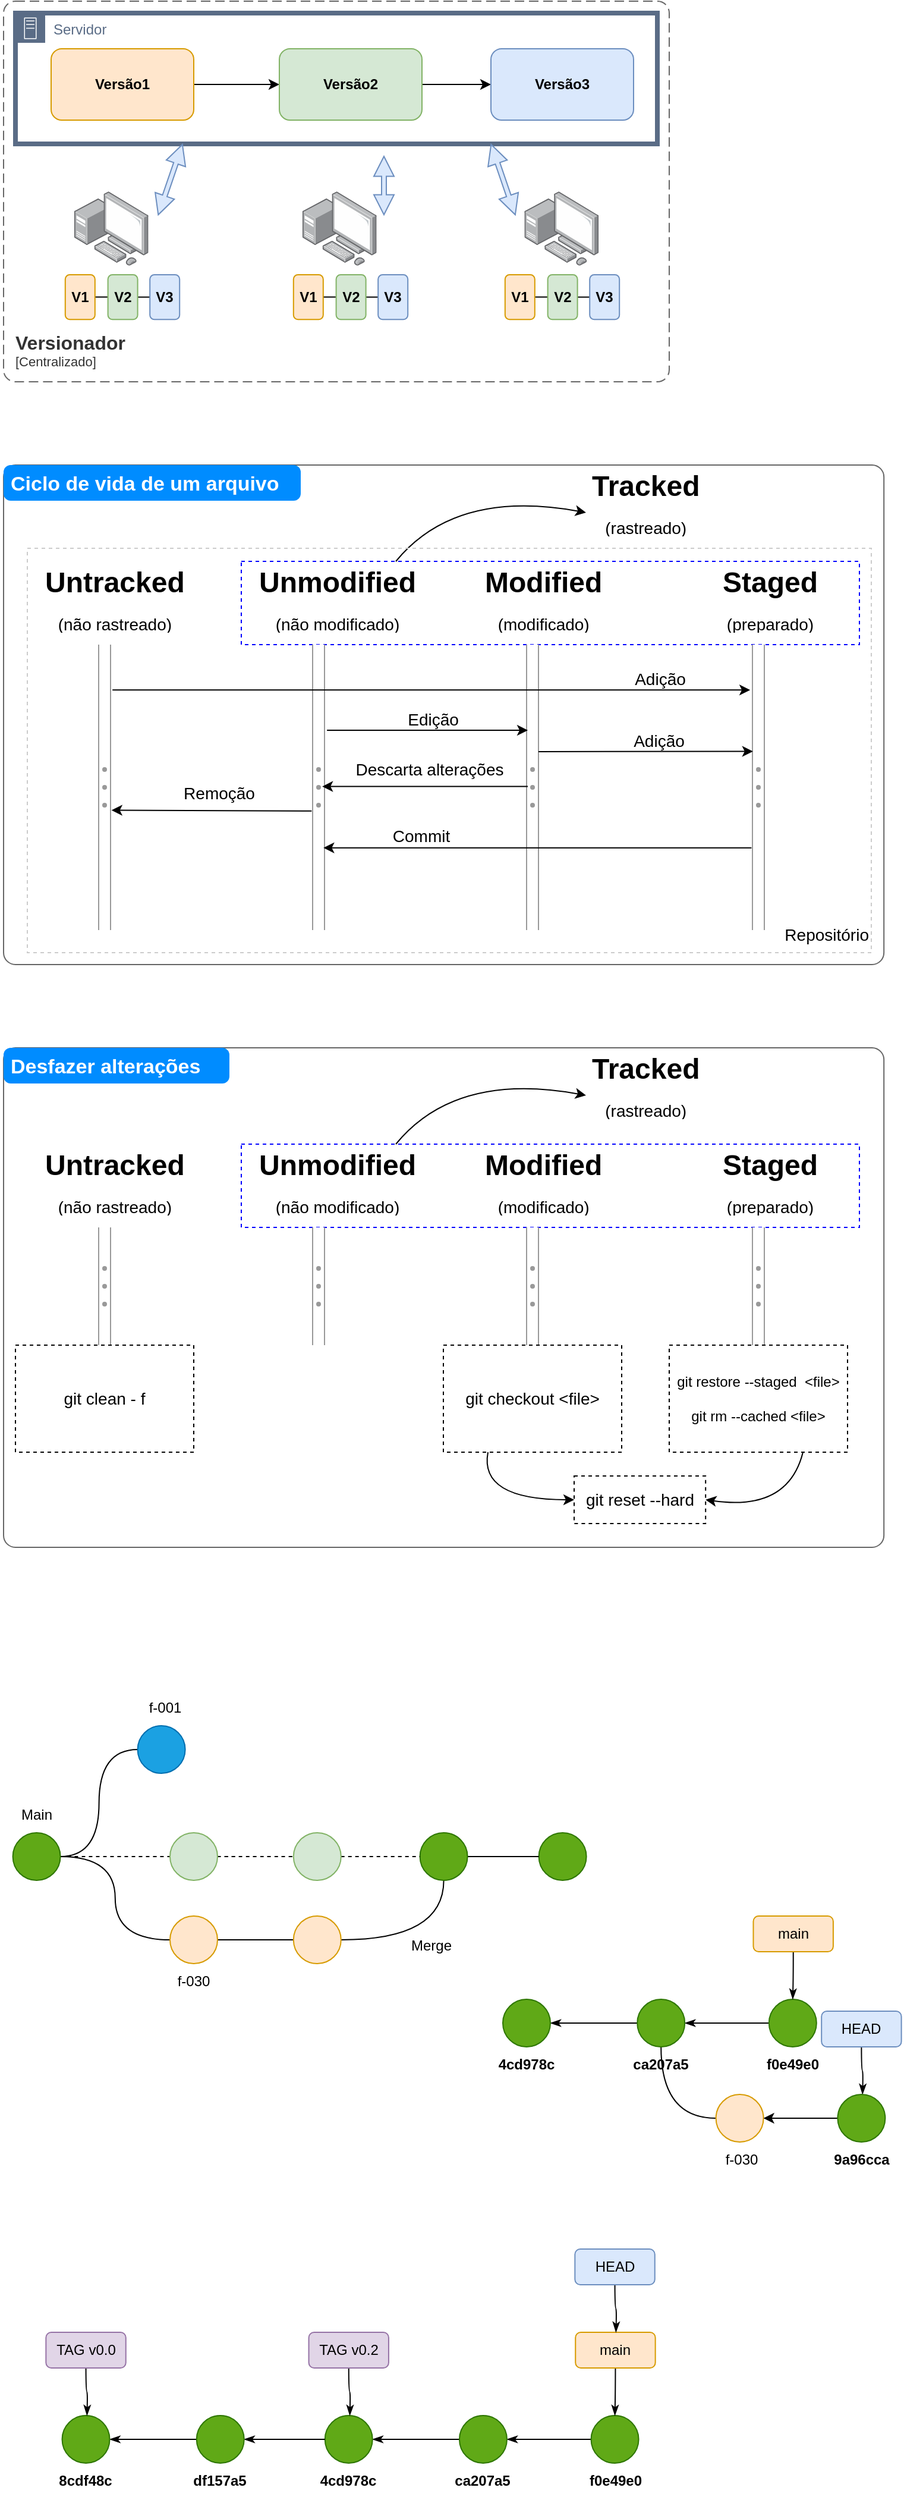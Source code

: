 <mxfile version="20.2.5" type="device"><diagram id="sbzTFoxWc9bYgqj8dJ7m" name="Page-1"><mxGraphModel dx="1035" dy="593" grid="1" gridSize="10" guides="1" tooltips="1" connect="1" arrows="1" fold="1" page="1" pageScale="1" pageWidth="850" pageHeight="1100" math="0" shadow="0"><root><mxCell id="0"/><mxCell id="1" parent="0"/><object placeholders="1" c4Name="Versionador" c4Type="ContainerScopeBoundary" c4Application="Centralizado" label="&lt;font style=&quot;font-size: 16px&quot;&gt;&lt;b&gt;&lt;div style=&quot;text-align: left&quot;&gt;%c4Name%&lt;/div&gt;&lt;/b&gt;&lt;/font&gt;&lt;div style=&quot;text-align: left&quot;&gt;[%c4Application%]&lt;/div&gt;" id="xvijyo4ot158BjymFoz0-2"><mxCell style="rounded=1;fontSize=11;whiteSpace=wrap;html=1;dashed=1;arcSize=20;fillColor=none;strokeColor=#666666;fontColor=#333333;labelBackgroundColor=none;align=left;verticalAlign=bottom;labelBorderColor=none;spacingTop=0;spacing=10;dashPattern=8 4;metaEdit=1;rotatable=0;perimeter=rectanglePerimeter;noLabel=0;labelPadding=0;allowArrows=0;connectable=0;expand=0;recursiveResize=0;editable=1;pointerEvents=0;absoluteArcSize=1;points=[[0.25,0,0],[0.5,0,0],[0.75,0,0],[1,0.25,0],[1,0.5,0],[1,0.75,0],[0.75,1,0],[0.5,1,0],[0.25,1,0],[0,0.75,0],[0,0.5,0],[0,0.25,0]];" parent="1" vertex="1"><mxGeometry x="40" y="30" width="560" height="320" as="geometry"/></mxCell></object><mxCell id="xvijyo4ot158BjymFoz0-3" value="Servidor" style="points=[[0,0],[0.25,0],[0.5,0],[0.75,0],[1,0],[1,0.25],[1,0.5],[1,0.75],[1,1],[0.75,1],[0.5,1],[0.25,1],[0,1],[0,0.75],[0,0.5],[0,0.25]];outlineConnect=0;gradientColor=none;html=1;whiteSpace=wrap;fontSize=12;fontStyle=0;container=1;pointerEvents=0;collapsible=0;recursiveResize=0;shape=mxgraph.aws4.group;grIcon=mxgraph.aws4.group_on_premise;strokeColor=#5A6C86;fillColor=none;verticalAlign=top;align=left;spacingLeft=30;fontColor=#5A6C86;strokeWidth=4;" parent="1" vertex="1"><mxGeometry x="50" y="40" width="540" height="110" as="geometry"/></mxCell><mxCell id="xvijyo4ot158BjymFoz0-7" value="" style="edgeStyle=orthogonalEdgeStyle;rounded=0;orthogonalLoop=1;jettySize=auto;html=1;" parent="1" source="xvijyo4ot158BjymFoz0-4" target="xvijyo4ot158BjymFoz0-5" edge="1"><mxGeometry relative="1" as="geometry"/></mxCell><mxCell id="xvijyo4ot158BjymFoz0-4" value="&lt;b&gt;Versão1&lt;/b&gt;" style="rounded=1;whiteSpace=wrap;html=1;fillColor=#ffe6cc;strokeColor=#d79b00;" parent="1" vertex="1"><mxGeometry x="80" y="70" width="120" height="60" as="geometry"/></mxCell><mxCell id="xvijyo4ot158BjymFoz0-8" value="" style="edgeStyle=orthogonalEdgeStyle;rounded=0;orthogonalLoop=1;jettySize=auto;html=1;" parent="1" source="xvijyo4ot158BjymFoz0-5" target="xvijyo4ot158BjymFoz0-6" edge="1"><mxGeometry relative="1" as="geometry"/></mxCell><mxCell id="xvijyo4ot158BjymFoz0-5" value="&lt;b&gt;Versão2&lt;/b&gt;" style="rounded=1;whiteSpace=wrap;html=1;fillColor=#d5e8d4;strokeColor=#82b366;" parent="1" vertex="1"><mxGeometry x="272" y="70" width="120" height="60" as="geometry"/></mxCell><mxCell id="xvijyo4ot158BjymFoz0-6" value="&lt;b&gt;Versão3&lt;/b&gt;" style="rounded=1;whiteSpace=wrap;html=1;fillColor=#dae8fc;strokeColor=#6c8ebf;" parent="1" vertex="1"><mxGeometry x="450" y="70" width="120" height="60" as="geometry"/></mxCell><mxCell id="xvijyo4ot158BjymFoz0-9" value="" style="points=[];aspect=fixed;html=1;align=center;shadow=0;dashed=0;image;image=img/lib/allied_telesis/computer_and_terminals/Personal_Computer_with_Server.svg;strokeWidth=4;" parent="1" vertex="1"><mxGeometry x="99.4" y="190" width="62.4" height="62.4" as="geometry"/></mxCell><mxCell id="xvijyo4ot158BjymFoz0-19" style="edgeStyle=orthogonalEdgeStyle;rounded=0;orthogonalLoop=1;jettySize=auto;html=1;entryX=0;entryY=0.5;entryDx=0;entryDy=0;endArrow=none;endFill=0;" parent="1" source="xvijyo4ot158BjymFoz0-10" target="xvijyo4ot158BjymFoz0-11" edge="1"><mxGeometry relative="1" as="geometry"/></mxCell><mxCell id="xvijyo4ot158BjymFoz0-10" value="&lt;b&gt;V1&lt;/b&gt;" style="rounded=1;whiteSpace=wrap;html=1;fillColor=#ffe6cc;strokeColor=#d79b00;" parent="1" vertex="1"><mxGeometry x="91.9" y="260" width="25" height="37.6" as="geometry"/></mxCell><mxCell id="xvijyo4ot158BjymFoz0-20" style="edgeStyle=orthogonalEdgeStyle;rounded=0;orthogonalLoop=1;jettySize=auto;html=1;exitX=1;exitY=0.5;exitDx=0;exitDy=0;entryX=0;entryY=0.5;entryDx=0;entryDy=0;endArrow=none;endFill=0;" parent="1" source="xvijyo4ot158BjymFoz0-11" target="xvijyo4ot158BjymFoz0-12" edge="1"><mxGeometry relative="1" as="geometry"/></mxCell><mxCell id="xvijyo4ot158BjymFoz0-11" value="&lt;b&gt;V2&lt;/b&gt;" style="rounded=1;whiteSpace=wrap;html=1;fillColor=#d5e8d4;strokeColor=#82b366;" parent="1" vertex="1"><mxGeometry x="127.8" y="260" width="25" height="37.6" as="geometry"/></mxCell><mxCell id="xvijyo4ot158BjymFoz0-12" value="&lt;b&gt;V3&lt;/b&gt;" style="rounded=1;whiteSpace=wrap;html=1;fillColor=#dae8fc;strokeColor=#6c8ebf;" parent="1" vertex="1"><mxGeometry x="163.1" y="260" width="25" height="37.6" as="geometry"/></mxCell><mxCell id="xvijyo4ot158BjymFoz0-13" value="" style="points=[];aspect=fixed;html=1;align=center;shadow=0;dashed=0;image;image=img/lib/allied_telesis/computer_and_terminals/Personal_Computer_with_Server.svg;strokeWidth=4;" parent="1" vertex="1"><mxGeometry x="478.2" y="190" width="62.4" height="62.4" as="geometry"/></mxCell><mxCell id="xvijyo4ot158BjymFoz0-14" value="" style="points=[];aspect=fixed;html=1;align=center;shadow=0;dashed=0;image;image=img/lib/allied_telesis/computer_and_terminals/Personal_Computer_with_Server.svg;strokeWidth=4;" parent="1" vertex="1"><mxGeometry x="291.4" y="190" width="62.4" height="62.4" as="geometry"/></mxCell><mxCell id="xvijyo4ot158BjymFoz0-15" value="" style="shape=flexArrow;endArrow=classic;startArrow=classic;html=1;rounded=0;width=4;endSize=5.26;startWidth=12;startSize=5.26;endWidth=12;fillColor=#dae8fc;strokeColor=#6c8ebf;" parent="1" edge="1"><mxGeometry width="100" height="100" relative="1" as="geometry"><mxPoint x="170" y="210" as="sourcePoint"/><mxPoint x="190.6" y="150" as="targetPoint"/></mxGeometry></mxCell><mxCell id="xvijyo4ot158BjymFoz0-16" value="" style="shape=flexArrow;endArrow=classic;startArrow=classic;html=1;rounded=0;width=4;endSize=5.26;startWidth=12;startSize=5.26;endWidth=12;fillColor=#dae8fc;strokeColor=#6c8ebf;" parent="1" edge="1"><mxGeometry width="100" height="100" relative="1" as="geometry"><mxPoint x="360" y="210" as="sourcePoint"/><mxPoint x="360" y="160" as="targetPoint"/></mxGeometry></mxCell><mxCell id="xvijyo4ot158BjymFoz0-17" value="" style="shape=flexArrow;endArrow=classic;startArrow=classic;html=1;rounded=0;width=4;endSize=5.26;startWidth=12;startSize=5.26;endWidth=12;fillColor=#dae8fc;strokeColor=#6c8ebf;" parent="1" edge="1"><mxGeometry width="100" height="100" relative="1" as="geometry"><mxPoint x="450" y="150" as="sourcePoint"/><mxPoint x="470.6" y="210" as="targetPoint"/></mxGeometry></mxCell><mxCell id="xvijyo4ot158BjymFoz0-21" style="edgeStyle=orthogonalEdgeStyle;rounded=0;orthogonalLoop=1;jettySize=auto;html=1;entryX=0;entryY=0.5;entryDx=0;entryDy=0;endArrow=none;endFill=0;" parent="1" source="xvijyo4ot158BjymFoz0-22" target="xvijyo4ot158BjymFoz0-24" edge="1"><mxGeometry relative="1" as="geometry"/></mxCell><mxCell id="xvijyo4ot158BjymFoz0-22" value="&lt;b&gt;V1&lt;/b&gt;" style="rounded=1;whiteSpace=wrap;html=1;fillColor=#ffe6cc;strokeColor=#d79b00;" parent="1" vertex="1"><mxGeometry x="283.9" y="260" width="25" height="37.6" as="geometry"/></mxCell><mxCell id="xvijyo4ot158BjymFoz0-23" style="edgeStyle=orthogonalEdgeStyle;rounded=0;orthogonalLoop=1;jettySize=auto;html=1;exitX=1;exitY=0.5;exitDx=0;exitDy=0;entryX=0;entryY=0.5;entryDx=0;entryDy=0;endArrow=none;endFill=0;" parent="1" source="xvijyo4ot158BjymFoz0-24" target="xvijyo4ot158BjymFoz0-25" edge="1"><mxGeometry relative="1" as="geometry"/></mxCell><mxCell id="xvijyo4ot158BjymFoz0-24" value="&lt;b&gt;V2&lt;/b&gt;" style="rounded=1;whiteSpace=wrap;html=1;fillColor=#d5e8d4;strokeColor=#82b366;" parent="1" vertex="1"><mxGeometry x="319.8" y="260" width="25" height="37.6" as="geometry"/></mxCell><mxCell id="xvijyo4ot158BjymFoz0-25" value="&lt;b&gt;V3&lt;/b&gt;" style="rounded=1;whiteSpace=wrap;html=1;fillColor=#dae8fc;strokeColor=#6c8ebf;" parent="1" vertex="1"><mxGeometry x="355.1" y="260" width="25" height="37.6" as="geometry"/></mxCell><mxCell id="xvijyo4ot158BjymFoz0-26" style="edgeStyle=orthogonalEdgeStyle;rounded=0;orthogonalLoop=1;jettySize=auto;html=1;entryX=0;entryY=0.5;entryDx=0;entryDy=0;endArrow=none;endFill=0;" parent="1" source="xvijyo4ot158BjymFoz0-27" target="xvijyo4ot158BjymFoz0-29" edge="1"><mxGeometry relative="1" as="geometry"/></mxCell><mxCell id="xvijyo4ot158BjymFoz0-27" value="&lt;b&gt;V1&lt;/b&gt;" style="rounded=1;whiteSpace=wrap;html=1;fillColor=#ffe6cc;strokeColor=#d79b00;" parent="1" vertex="1"><mxGeometry x="461.9" y="260" width="25" height="37.6" as="geometry"/></mxCell><mxCell id="xvijyo4ot158BjymFoz0-28" style="edgeStyle=orthogonalEdgeStyle;rounded=0;orthogonalLoop=1;jettySize=auto;html=1;exitX=1;exitY=0.5;exitDx=0;exitDy=0;entryX=0;entryY=0.5;entryDx=0;entryDy=0;endArrow=none;endFill=0;" parent="1" source="xvijyo4ot158BjymFoz0-29" target="xvijyo4ot158BjymFoz0-30" edge="1"><mxGeometry relative="1" as="geometry"/></mxCell><mxCell id="xvijyo4ot158BjymFoz0-29" value="&lt;b&gt;V2&lt;/b&gt;" style="rounded=1;whiteSpace=wrap;html=1;fillColor=#d5e8d4;strokeColor=#82b366;" parent="1" vertex="1"><mxGeometry x="497.8" y="260" width="25" height="37.6" as="geometry"/></mxCell><mxCell id="xvijyo4ot158BjymFoz0-30" value="&lt;b&gt;V3&lt;/b&gt;" style="rounded=1;whiteSpace=wrap;html=1;fillColor=#dae8fc;strokeColor=#6c8ebf;" parent="1" vertex="1"><mxGeometry x="533.1" y="260" width="25" height="37.6" as="geometry"/></mxCell><mxCell id="xvijyo4ot158BjymFoz0-32" value="" style="shape=mxgraph.mockup.containers.marginRect;rectMarginTop=10;strokeColor=#666666;strokeWidth=1;dashed=0;rounded=1;arcSize=5;recursiveResize=0;" parent="1" vertex="1"><mxGeometry x="40" y="410" width="740.6" height="430" as="geometry"/></mxCell><mxCell id="xvijyo4ot158BjymFoz0-44" value="" style="rounded=0;whiteSpace=wrap;html=1;dashed=1;strokeColor=#0000FF;strokeWidth=1;fontSize=14;fillColor=none;" parent="xvijyo4ot158BjymFoz0-32" vertex="1"><mxGeometry x="200" y="91" width="520" height="70" as="geometry"/></mxCell><mxCell id="xvijyo4ot158BjymFoz0-33" value="Ciclo de vida de um arquivo" style="shape=rect;strokeColor=none;fillColor=#008cff;strokeWidth=1;dashed=0;rounded=1;arcSize=20;fontColor=#ffffff;fontSize=17;spacing=2;spacingTop=-2;align=left;autosize=1;spacingLeft=4;resizeWidth=0;resizeHeight=0;perimeter=none;fontStyle=1" parent="xvijyo4ot158BjymFoz0-32" vertex="1"><mxGeometry y="10" width="250" height="30" as="geometry"/></mxCell><mxCell id="xvijyo4ot158BjymFoz0-34" value="" style="verticalLabelPosition=bottom;shadow=0;dashed=0;align=center;html=1;verticalAlign=top;strokeWidth=1;shape=mxgraph.mockup.forms.splitter;strokeColor=#999999;direction=north;" parent="xvijyo4ot158BjymFoz0-32" vertex="1"><mxGeometry x="80.0" y="161" width="10" height="240" as="geometry"/></mxCell><mxCell id="xvijyo4ot158BjymFoz0-38" value="&lt;h1 style=&quot;line-height: 1;&quot; align=&quot;center&quot;&gt;Unmodified&lt;/h1&gt;&lt;div style=&quot;font-size: 14px; line-height: 1;&quot; align=&quot;center&quot;&gt;&lt;font style=&quot;font-size: 14px;&quot;&gt;(não modificado)&lt;/font&gt;&lt;span style=&quot;white-space: pre;&quot;&gt;&lt;/span&gt;&lt;br&gt;&lt;/div&gt;" style="text;html=1;strokeColor=none;fillColor=none;spacing=5;spacingTop=-20;whiteSpace=wrap;overflow=hidden;rounded=0;strokeWidth=4;" parent="xvijyo4ot158BjymFoz0-32" vertex="1"><mxGeometry x="210" y="91" width="149.4" height="80" as="geometry"/></mxCell><mxCell id="xvijyo4ot158BjymFoz0-40" value="&lt;h1 style=&quot;line-height: 1;&quot; align=&quot;center&quot;&gt;Staged&lt;/h1&gt;&lt;div style=&quot;font-size: 14px; line-height: 1;&quot; align=&quot;center&quot;&gt;&lt;font style=&quot;font-size: 14px;&quot;&gt;(preparado)&lt;/font&gt;&lt;span style=&quot;white-space: pre;&quot;&gt;&lt;/span&gt;&lt;br&gt;&lt;/div&gt;" style="text;html=1;strokeColor=none;fillColor=none;spacing=5;spacingTop=-20;whiteSpace=wrap;overflow=hidden;rounded=0;strokeWidth=4;" parent="xvijyo4ot158BjymFoz0-32" vertex="1"><mxGeometry x="600" y="91" width="99.4" height="80" as="geometry"/></mxCell><mxCell id="xvijyo4ot158BjymFoz0-39" value="&lt;h1 style=&quot;line-height: 1;&quot; align=&quot;center&quot;&gt;Modified&lt;/h1&gt;&lt;div style=&quot;font-size: 14px; line-height: 1;&quot; align=&quot;center&quot;&gt;&lt;font style=&quot;font-size: 14px;&quot;&gt;(modificado)&lt;/font&gt;&lt;span style=&quot;white-space: pre;&quot;&gt;&lt;/span&gt;&lt;br&gt;&lt;/div&gt;" style="text;html=1;strokeColor=none;fillColor=none;spacing=5;spacingTop=-20;whiteSpace=wrap;overflow=hidden;rounded=0;strokeWidth=4;" parent="xvijyo4ot158BjymFoz0-32" vertex="1"><mxGeometry x="400.3" y="91" width="119.4" height="80" as="geometry"/></mxCell><mxCell id="xvijyo4ot158BjymFoz0-41" value="&lt;h1 style=&quot;line-height: 1;&quot; align=&quot;center&quot;&gt;Untracked&lt;/h1&gt;&lt;div style=&quot;font-size: 14px; line-height: 1;&quot; align=&quot;center&quot;&gt;&lt;font style=&quot;font-size: 14px;&quot;&gt;(não rastreado)&lt;/font&gt;&lt;span style=&quot;white-space: pre;&quot;&gt;&lt;/span&gt;&lt;br&gt;&lt;/div&gt;" style="text;html=1;strokeColor=none;fillColor=none;spacing=5;spacingTop=-20;whiteSpace=wrap;overflow=hidden;rounded=0;strokeWidth=4;" parent="xvijyo4ot158BjymFoz0-32" vertex="1"><mxGeometry x="30" y="91" width="130" height="80" as="geometry"/></mxCell><mxCell id="xvijyo4ot158BjymFoz0-45" value="" style="verticalLabelPosition=bottom;shadow=0;dashed=0;align=center;html=1;verticalAlign=top;strokeWidth=1;shape=mxgraph.mockup.forms.splitter;strokeColor=#999999;direction=north;" parent="xvijyo4ot158BjymFoz0-32" vertex="1"><mxGeometry x="260" y="161" width="10" height="240" as="geometry"/></mxCell><mxCell id="xvijyo4ot158BjymFoz0-46" value="" style="verticalLabelPosition=bottom;shadow=0;dashed=0;align=center;html=1;verticalAlign=top;strokeWidth=1;shape=mxgraph.mockup.forms.splitter;strokeColor=#999999;direction=north;" parent="xvijyo4ot158BjymFoz0-32" vertex="1"><mxGeometry x="440" y="161" width="10" height="240" as="geometry"/></mxCell><mxCell id="xvijyo4ot158BjymFoz0-47" value="" style="verticalLabelPosition=bottom;shadow=0;dashed=0;align=center;html=1;verticalAlign=top;strokeWidth=1;shape=mxgraph.mockup.forms.splitter;strokeColor=#999999;direction=north;" parent="xvijyo4ot158BjymFoz0-32" vertex="1"><mxGeometry x="630" y="161" width="10" height="240" as="geometry"/></mxCell><mxCell id="xvijyo4ot158BjymFoz0-50" value="" style="endArrow=classic;html=1;rounded=0;fontSize=14;exitX=0.841;exitY=1.159;exitDx=0;exitDy=0;exitPerimeter=0;spacing=2;verticalAlign=middle;jumpSize=4;sketch=0;entryX=0.841;entryY=-0.194;entryDx=0;entryDy=0;entryPerimeter=0;align=right;" parent="xvijyo4ot158BjymFoz0-32" source="xvijyo4ot158BjymFoz0-34" target="xvijyo4ot158BjymFoz0-47" edge="1"><mxGeometry width="50" height="50" relative="1" as="geometry"><mxPoint x="89.38" y="199.16" as="sourcePoint"/><mxPoint x="630.07" y="199.16" as="targetPoint"/></mxGeometry></mxCell><mxCell id="xvijyo4ot158BjymFoz0-51" value="&lt;span style=&quot;&quot;&gt;Adição&lt;/span&gt;" style="edgeLabel;html=1;align=center;verticalAlign=middle;resizable=0;points=[];fontSize=14;labelBackgroundColor=none;" parent="xvijyo4ot158BjymFoz0-50" vertex="1" connectable="0"><mxGeometry x="0.838" y="1" relative="1" as="geometry"><mxPoint x="-33" y="-8" as="offset"/></mxGeometry></mxCell><mxCell id="xvijyo4ot158BjymFoz0-54" value="" style="endArrow=classic;html=1;rounded=0;fontSize=14;exitX=0.625;exitY=1;exitDx=0;exitDy=0;exitPerimeter=0;spacing=2;verticalAlign=middle;jumpSize=4;sketch=0;entryX=0.626;entryY=0.041;entryDx=0;entryDy=0;entryPerimeter=0;align=right;" parent="xvijyo4ot158BjymFoz0-32" source="xvijyo4ot158BjymFoz0-46" target="xvijyo4ot158BjymFoz0-47" edge="1"><mxGeometry width="50" height="50" relative="1" as="geometry"><mxPoint x="93.12" y="251.96" as="sourcePoint"/><mxPoint x="630.0" y="251.0" as="targetPoint"/></mxGeometry></mxCell><mxCell id="xvijyo4ot158BjymFoz0-55" value="&lt;span style=&quot;&quot;&gt;Adição&lt;/span&gt;" style="edgeLabel;html=1;align=center;verticalAlign=middle;resizable=0;points=[];fontSize=14;labelBackgroundColor=none;" parent="xvijyo4ot158BjymFoz0-54" vertex="1" connectable="0"><mxGeometry x="0.838" y="1" relative="1" as="geometry"><mxPoint x="-65" y="-8" as="offset"/></mxGeometry></mxCell><mxCell id="xvijyo4ot158BjymFoz0-52" value="" style="endArrow=classic;html=1;rounded=0;fontSize=14;spacing=2;verticalAlign=middle;jumpSize=4;sketch=0;align=right;exitX=0.7;exitY=1.207;exitDx=0;exitDy=0;exitPerimeter=0;entryX=0.7;entryY=0.103;entryDx=0;entryDy=0;entryPerimeter=0;" parent="xvijyo4ot158BjymFoz0-32" source="xvijyo4ot158BjymFoz0-45" target="xvijyo4ot158BjymFoz0-46" edge="1"><mxGeometry width="50" height="50" relative="1" as="geometry"><mxPoint x="270" y="231" as="sourcePoint"/><mxPoint x="440" y="232" as="targetPoint"/></mxGeometry></mxCell><mxCell id="xvijyo4ot158BjymFoz0-53" value="E&lt;span style=&quot;&quot;&gt;dição&lt;/span&gt;" style="edgeLabel;html=1;align=center;verticalAlign=middle;resizable=0;points=[];fontSize=14;labelBackgroundColor=none;" parent="xvijyo4ot158BjymFoz0-52" vertex="1" connectable="0"><mxGeometry x="0.838" y="1" relative="1" as="geometry"><mxPoint x="-67" y="-8" as="offset"/></mxGeometry></mxCell><mxCell id="xvijyo4ot158BjymFoz0-60" value="" style="endArrow=classic;html=1;rounded=0;fontSize=14;spacing=2;verticalAlign=middle;jumpSize=4;sketch=0;align=right;exitX=0.503;exitY=0.1;exitDx=0;exitDy=0;exitPerimeter=0;entryX=0.503;entryY=0.806;entryDx=0;entryDy=0;entryPerimeter=0;" parent="xvijyo4ot158BjymFoz0-32" source="xvijyo4ot158BjymFoz0-46" target="xvijyo4ot158BjymFoz0-45" edge="1"><mxGeometry width="50" height="50" relative="1" as="geometry"><mxPoint x="438.96" y="280.66" as="sourcePoint"/><mxPoint x="270.0" y="280.66" as="targetPoint"/></mxGeometry></mxCell><mxCell id="xvijyo4ot158BjymFoz0-61" value="Descarta alterações" style="edgeLabel;html=1;align=center;verticalAlign=middle;resizable=0;points=[];fontSize=14;labelBackgroundColor=none;" parent="xvijyo4ot158BjymFoz0-60" vertex="1" connectable="0"><mxGeometry x="0.838" y="1" relative="1" as="geometry"><mxPoint x="76" y="-16" as="offset"/></mxGeometry></mxCell><mxCell id="xvijyo4ot158BjymFoz0-62" value="" style="endArrow=classic;html=1;rounded=0;fontSize=14;spacing=2;verticalAlign=middle;jumpSize=4;sketch=0;align=right;exitX=0.417;exitY=-0.083;exitDx=0;exitDy=0;exitPerimeter=0;entryX=0.42;entryY=1.083;entryDx=0;entryDy=0;entryPerimeter=0;" parent="xvijyo4ot158BjymFoz0-32" source="xvijyo4ot158BjymFoz0-45" target="xvijyo4ot158BjymFoz0-34" edge="1"><mxGeometry width="50" height="50" relative="1" as="geometry"><mxPoint x="260" y="301.0" as="sourcePoint"/><mxPoint x="91.04" y="301.0" as="targetPoint"/></mxGeometry></mxCell><mxCell id="xvijyo4ot158BjymFoz0-63" value="Remoção" style="edgeLabel;html=1;align=center;verticalAlign=middle;resizable=0;points=[];fontSize=14;labelBackgroundColor=none;" parent="xvijyo4ot158BjymFoz0-62" vertex="1" connectable="0"><mxGeometry x="0.838" y="1" relative="1" as="geometry"><mxPoint x="76" y="-16" as="offset"/></mxGeometry></mxCell><mxCell id="xvijyo4ot158BjymFoz0-64" value="" style="endArrow=classic;html=1;rounded=0;fontSize=14;exitX=0.288;exitY=-0.083;exitDx=0;exitDy=0;exitPerimeter=0;spacing=2;verticalAlign=middle;jumpSize=4;sketch=0;align=right;entryX=0.288;entryY=0.917;entryDx=0;entryDy=0;entryPerimeter=0;" parent="xvijyo4ot158BjymFoz0-32" source="xvijyo4ot158BjymFoz0-47" target="xvijyo4ot158BjymFoz0-45" edge="1"><mxGeometry width="50" height="50" relative="1" as="geometry"><mxPoint x="630.69" y="331" as="sourcePoint"/><mxPoint x="270" y="331" as="targetPoint"/></mxGeometry></mxCell><mxCell id="xvijyo4ot158BjymFoz0-65" value="Commit" style="edgeLabel;html=1;align=center;verticalAlign=middle;resizable=0;points=[];fontSize=14;labelBackgroundColor=none;" parent="xvijyo4ot158BjymFoz0-64" vertex="1" connectable="0"><mxGeometry x="0.838" y="1" relative="1" as="geometry"><mxPoint x="53" y="-11" as="offset"/></mxGeometry></mxCell><mxCell id="xvijyo4ot158BjymFoz0-68" value="&lt;h1 style=&quot;line-height: 1;&quot; align=&quot;center&quot;&gt;Tracked&lt;/h1&gt;&lt;div style=&quot;font-size: 14px; line-height: 1;&quot; align=&quot;center&quot;&gt;&lt;font style=&quot;font-size: 14px;&quot;&gt;(rastreado)&lt;/font&gt;&lt;span style=&quot;white-space: pre;&quot;&gt;&lt;/span&gt;&lt;br&gt;&lt;/div&gt;" style="text;html=1;strokeColor=none;fillColor=none;spacing=5;spacingTop=-20;whiteSpace=wrap;overflow=hidden;rounded=0;strokeWidth=4;" parent="xvijyo4ot158BjymFoz0-32" vertex="1"><mxGeometry x="490" y="10" width="119.4" height="80" as="geometry"/></mxCell><mxCell id="xvijyo4ot158BjymFoz0-69" value="" style="curved=1;endArrow=classic;html=1;rounded=0;sketch=0;fontSize=14;jumpSize=4;exitX=0.25;exitY=0;exitDx=0;exitDy=0;entryX=0;entryY=0.5;entryDx=0;entryDy=0;" parent="xvijyo4ot158BjymFoz0-32" source="xvijyo4ot158BjymFoz0-44" target="xvijyo4ot158BjymFoz0-68" edge="1"><mxGeometry width="50" height="50" relative="1" as="geometry"><mxPoint x="330" y="210" as="sourcePoint"/><mxPoint x="380" y="160" as="targetPoint"/><Array as="points"><mxPoint x="380" y="30"/></Array></mxGeometry></mxCell><mxCell id="xvijyo4ot158BjymFoz0-70" value="" style="rounded=0;whiteSpace=wrap;html=1;dashed=1;labelBackgroundColor=none;strokeColor=#CCCCCC;strokeWidth=1;fontSize=14;fillColor=none;" parent="1" vertex="1"><mxGeometry x="60" y="490" width="710" height="340" as="geometry"/></mxCell><mxCell id="xvijyo4ot158BjymFoz0-71" value="&lt;div align=&quot;right&quot;&gt;Repositório&lt;/div&gt;" style="text;html=1;strokeColor=none;fillColor=none;align=right;verticalAlign=middle;whiteSpace=wrap;rounded=0;dashed=1;labelBackgroundColor=none;strokeWidth=1;fontSize=14;" parent="1" vertex="1"><mxGeometry x="690" y="800" width="80" height="30" as="geometry"/></mxCell><mxCell id="xvijyo4ot158BjymFoz0-72" value="" style="shape=mxgraph.mockup.containers.marginRect;rectMarginTop=10;strokeColor=#666666;strokeWidth=1;dashed=0;rounded=1;arcSize=5;recursiveResize=0;" parent="1" vertex="1"><mxGeometry x="40" y="900" width="740.6" height="430" as="geometry"/></mxCell><mxCell id="xvijyo4ot158BjymFoz0-73" value="" style="rounded=0;whiteSpace=wrap;html=1;dashed=1;strokeColor=#0000FF;strokeWidth=1;fontSize=14;fillColor=none;" parent="xvijyo4ot158BjymFoz0-72" vertex="1"><mxGeometry x="200" y="91" width="520" height="70" as="geometry"/></mxCell><mxCell id="xvijyo4ot158BjymFoz0-74" value="Desfazer alterações" style="shape=rect;strokeColor=none;fillColor=#008cff;strokeWidth=1;dashed=0;rounded=1;arcSize=20;fontColor=#ffffff;fontSize=17;spacing=2;spacingTop=-2;align=left;autosize=1;spacingLeft=4;resizeWidth=0;resizeHeight=0;perimeter=none;fontStyle=1" parent="xvijyo4ot158BjymFoz0-72" vertex="1"><mxGeometry y="10" width="190" height="30" as="geometry"/></mxCell><mxCell id="xvijyo4ot158BjymFoz0-75" value="" style="verticalLabelPosition=bottom;shadow=0;dashed=0;align=center;html=1;verticalAlign=top;strokeWidth=1;shape=mxgraph.mockup.forms.splitter;strokeColor=#999999;direction=north;" parent="xvijyo4ot158BjymFoz0-72" vertex="1"><mxGeometry x="80.0" y="161" width="10" height="99" as="geometry"/></mxCell><mxCell id="xvijyo4ot158BjymFoz0-76" value="&lt;h1 style=&quot;line-height: 1;&quot; align=&quot;center&quot;&gt;Unmodified&lt;/h1&gt;&lt;div style=&quot;font-size: 14px; line-height: 1;&quot; align=&quot;center&quot;&gt;&lt;font style=&quot;font-size: 14px;&quot;&gt;(não modificado)&lt;/font&gt;&lt;span style=&quot;white-space: pre;&quot;&gt;&lt;/span&gt;&lt;br&gt;&lt;/div&gt;" style="text;html=1;strokeColor=none;fillColor=none;spacing=5;spacingTop=-20;whiteSpace=wrap;overflow=hidden;rounded=0;strokeWidth=4;" parent="xvijyo4ot158BjymFoz0-72" vertex="1"><mxGeometry x="210" y="91" width="149.4" height="80" as="geometry"/></mxCell><mxCell id="xvijyo4ot158BjymFoz0-77" value="&lt;h1 style=&quot;line-height: 1;&quot; align=&quot;center&quot;&gt;Staged&lt;/h1&gt;&lt;div style=&quot;font-size: 14px; line-height: 1;&quot; align=&quot;center&quot;&gt;&lt;font style=&quot;font-size: 14px;&quot;&gt;(preparado)&lt;/font&gt;&lt;span style=&quot;white-space: pre;&quot;&gt;&lt;/span&gt;&lt;br&gt;&lt;/div&gt;" style="text;html=1;strokeColor=none;fillColor=none;spacing=5;spacingTop=-20;whiteSpace=wrap;overflow=hidden;rounded=0;strokeWidth=4;" parent="xvijyo4ot158BjymFoz0-72" vertex="1"><mxGeometry x="600" y="91" width="99.4" height="80" as="geometry"/></mxCell><mxCell id="xvijyo4ot158BjymFoz0-78" value="&lt;h1 style=&quot;line-height: 1;&quot; align=&quot;center&quot;&gt;Modified&lt;/h1&gt;&lt;div style=&quot;font-size: 14px; line-height: 1;&quot; align=&quot;center&quot;&gt;&lt;font style=&quot;font-size: 14px;&quot;&gt;(modificado)&lt;/font&gt;&lt;span style=&quot;white-space: pre;&quot;&gt;&lt;/span&gt;&lt;br&gt;&lt;/div&gt;" style="text;html=1;strokeColor=none;fillColor=none;spacing=5;spacingTop=-20;whiteSpace=wrap;overflow=hidden;rounded=0;strokeWidth=4;" parent="xvijyo4ot158BjymFoz0-72" vertex="1"><mxGeometry x="400.3" y="91" width="119.4" height="80" as="geometry"/></mxCell><mxCell id="xvijyo4ot158BjymFoz0-79" value="&lt;h1 style=&quot;line-height: 1;&quot; align=&quot;center&quot;&gt;Untracked&lt;/h1&gt;&lt;div style=&quot;font-size: 14px; line-height: 1;&quot; align=&quot;center&quot;&gt;&lt;font style=&quot;font-size: 14px;&quot;&gt;(não rastreado)&lt;/font&gt;&lt;span style=&quot;white-space: pre;&quot;&gt;&lt;/span&gt;&lt;br&gt;&lt;/div&gt;" style="text;html=1;strokeColor=none;fillColor=none;spacing=5;spacingTop=-20;whiteSpace=wrap;overflow=hidden;rounded=0;strokeWidth=4;" parent="xvijyo4ot158BjymFoz0-72" vertex="1"><mxGeometry x="30" y="91" width="130" height="80" as="geometry"/></mxCell><mxCell id="xvijyo4ot158BjymFoz0-80" value="" style="verticalLabelPosition=bottom;shadow=0;dashed=0;align=center;html=1;verticalAlign=top;strokeWidth=1;shape=mxgraph.mockup.forms.splitter;strokeColor=#999999;direction=north;" parent="xvijyo4ot158BjymFoz0-72" vertex="1"><mxGeometry x="260" y="161" width="10" height="99" as="geometry"/></mxCell><mxCell id="xvijyo4ot158BjymFoz0-81" value="" style="verticalLabelPosition=bottom;shadow=0;dashed=0;align=center;html=1;verticalAlign=top;strokeWidth=1;shape=mxgraph.mockup.forms.splitter;strokeColor=#999999;direction=north;" parent="xvijyo4ot158BjymFoz0-72" vertex="1"><mxGeometry x="440" y="161" width="10" height="99" as="geometry"/></mxCell><mxCell id="xvijyo4ot158BjymFoz0-82" value="" style="verticalLabelPosition=bottom;shadow=0;dashed=0;align=center;html=1;verticalAlign=top;strokeWidth=1;shape=mxgraph.mockup.forms.splitter;strokeColor=#999999;direction=north;" parent="xvijyo4ot158BjymFoz0-72" vertex="1"><mxGeometry x="630" y="161" width="10" height="99" as="geometry"/></mxCell><mxCell id="xvijyo4ot158BjymFoz0-95" value="&lt;h1 style=&quot;line-height: 1;&quot; align=&quot;center&quot;&gt;Tracked&lt;/h1&gt;&lt;div style=&quot;font-size: 14px; line-height: 1;&quot; align=&quot;center&quot;&gt;&lt;font style=&quot;font-size: 14px;&quot;&gt;(rastreado)&lt;/font&gt;&lt;span style=&quot;white-space: pre;&quot;&gt;&lt;/span&gt;&lt;br&gt;&lt;/div&gt;" style="text;html=1;strokeColor=none;fillColor=none;spacing=5;spacingTop=-20;whiteSpace=wrap;overflow=hidden;rounded=0;strokeWidth=4;" parent="xvijyo4ot158BjymFoz0-72" vertex="1"><mxGeometry x="490" y="10" width="119.4" height="80" as="geometry"/></mxCell><mxCell id="xvijyo4ot158BjymFoz0-96" value="" style="curved=1;endArrow=classic;html=1;rounded=0;sketch=0;fontSize=14;jumpSize=4;exitX=0.25;exitY=0;exitDx=0;exitDy=0;entryX=0;entryY=0.5;entryDx=0;entryDy=0;" parent="xvijyo4ot158BjymFoz0-72" source="xvijyo4ot158BjymFoz0-73" target="xvijyo4ot158BjymFoz0-95" edge="1"><mxGeometry width="50" height="50" relative="1" as="geometry"><mxPoint x="330" y="210" as="sourcePoint"/><mxPoint x="380" y="160" as="targetPoint"/><Array as="points"><mxPoint x="380" y="30"/></Array></mxGeometry></mxCell><mxCell id="xvijyo4ot158BjymFoz0-98" value="git clean - f" style="text;html=1;strokeColor=default;fillColor=none;align=center;verticalAlign=middle;whiteSpace=wrap;rounded=0;dashed=1;labelBackgroundColor=none;strokeWidth=1;fontSize=14;" parent="xvijyo4ot158BjymFoz0-72" vertex="1"><mxGeometry x="10" y="260" width="150" height="90" as="geometry"/></mxCell><mxCell id="xvijyo4ot158BjymFoz0-99" value="git checkout &amp;lt;file&amp;gt;" style="text;html=1;strokeColor=default;fillColor=none;align=center;verticalAlign=middle;whiteSpace=wrap;rounded=0;dashed=1;labelBackgroundColor=none;strokeWidth=1;fontSize=14;" parent="xvijyo4ot158BjymFoz0-72" vertex="1"><mxGeometry x="370" y="260" width="150" height="90" as="geometry"/></mxCell><mxCell id="xvijyo4ot158BjymFoz0-100" value="&lt;div style=&quot;font-size: 12px;&quot;&gt;git restore --staged&amp;nbsp; &amp;lt;file&amp;gt;&lt;br style=&quot;font-size: 12px;&quot;&gt;&lt;/div&gt;&lt;div style=&quot;font-size: 12px;&quot;&gt;&lt;br style=&quot;font-size: 12px;&quot;&gt;&lt;/div&gt;&lt;div style=&quot;font-size: 12px;&quot;&gt;git rm --cached &amp;lt;file&amp;gt;&lt;br style=&quot;font-size: 12px;&quot;&gt;&lt;/div&gt;" style="text;html=1;strokeColor=default;fillColor=none;align=center;verticalAlign=middle;whiteSpace=wrap;rounded=0;dashed=1;labelBackgroundColor=none;strokeWidth=1;fontSize=12;" parent="xvijyo4ot158BjymFoz0-72" vertex="1"><mxGeometry x="560" y="260" width="150" height="90" as="geometry"/></mxCell><mxCell id="xvijyo4ot158BjymFoz0-101" value="git reset --hard" style="text;html=1;strokeColor=default;fillColor=none;align=center;verticalAlign=middle;whiteSpace=wrap;rounded=0;dashed=1;labelBackgroundColor=none;strokeWidth=1;fontSize=14;" parent="xvijyo4ot158BjymFoz0-72" vertex="1"><mxGeometry x="480" y="370" width="110.6" height="40" as="geometry"/></mxCell><mxCell id="xvijyo4ot158BjymFoz0-102" value="" style="curved=1;endArrow=classic;html=1;rounded=0;sketch=0;fontSize=14;jumpSize=4;exitX=0.25;exitY=1;exitDx=0;exitDy=0;entryX=0;entryY=0.5;entryDx=0;entryDy=0;" parent="xvijyo4ot158BjymFoz0-72" source="xvijyo4ot158BjymFoz0-99" target="xvijyo4ot158BjymFoz0-101" edge="1"><mxGeometry width="50" height="50" relative="1" as="geometry"><mxPoint x="210" y="381" as="sourcePoint"/><mxPoint x="370" y="340" as="targetPoint"/><Array as="points"><mxPoint x="400" y="390"/></Array></mxGeometry></mxCell><mxCell id="xvijyo4ot158BjymFoz0-103" value="" style="curved=1;endArrow=classic;html=1;rounded=0;sketch=0;fontSize=14;jumpSize=4;exitX=0.75;exitY=1;exitDx=0;exitDy=0;entryX=1;entryY=0.5;entryDx=0;entryDy=0;" parent="xvijyo4ot158BjymFoz0-72" source="xvijyo4ot158BjymFoz0-100" target="xvijyo4ot158BjymFoz0-101" edge="1"><mxGeometry width="50" height="50" relative="1" as="geometry"><mxPoint x="417.5" y="360" as="sourcePoint"/><mxPoint x="490" y="400" as="targetPoint"/><Array as="points"><mxPoint x="660" y="400"/></Array></mxGeometry></mxCell><mxCell id="HyU7FqBHJgsOOaX2dOw3-3" style="edgeStyle=orthogonalEdgeStyle;orthogonalLoop=1;jettySize=auto;html=1;exitX=1;exitY=0.5;exitDx=0;exitDy=0;entryX=0;entryY=0.5;entryDx=0;entryDy=0;strokeColor=default;curved=1;endArrow=none;endFill=0;" parent="1" source="HyU7FqBHJgsOOaX2dOw3-1" target="HyU7FqBHJgsOOaX2dOw3-2" edge="1"><mxGeometry relative="1" as="geometry"/></mxCell><mxCell id="HyU7FqBHJgsOOaX2dOw3-5" style="edgeStyle=orthogonalEdgeStyle;curved=1;orthogonalLoop=1;jettySize=auto;html=1;exitX=1;exitY=0.5;exitDx=0;exitDy=0;entryX=0;entryY=0.5;entryDx=0;entryDy=0;endArrow=none;endFill=0;strokeColor=default;" parent="1" source="HyU7FqBHJgsOOaX2dOw3-1" target="HyU7FqBHJgsOOaX2dOw3-4" edge="1"><mxGeometry relative="1" as="geometry"/></mxCell><mxCell id="HyU7FqBHJgsOOaX2dOw3-12" style="edgeStyle=orthogonalEdgeStyle;curved=1;orthogonalLoop=1;jettySize=auto;html=1;exitX=1;exitY=0.5;exitDx=0;exitDy=0;entryX=0;entryY=0.5;entryDx=0;entryDy=0;dashed=1;endArrow=none;endFill=0;strokeColor=default;" parent="1" source="HyU7FqBHJgsOOaX2dOw3-1" target="HyU7FqBHJgsOOaX2dOw3-20" edge="1"><mxGeometry relative="1" as="geometry"/></mxCell><mxCell id="HyU7FqBHJgsOOaX2dOw3-1" value="" style="ellipse;whiteSpace=wrap;html=1;aspect=fixed;fillColor=#60a917;strokeColor=#2D7600;fontColor=#ffffff;" parent="1" vertex="1"><mxGeometry x="47.8" y="1570" width="40" height="40" as="geometry"/></mxCell><mxCell id="HyU7FqBHJgsOOaX2dOw3-2" value="" style="ellipse;whiteSpace=wrap;html=1;aspect=fixed;fillColor=#1ba1e2;fontColor=#ffffff;strokeColor=#006EAF;" parent="1" vertex="1"><mxGeometry x="152.8" y="1480" width="40" height="40" as="geometry"/></mxCell><mxCell id="HyU7FqBHJgsOOaX2dOw3-10" style="edgeStyle=orthogonalEdgeStyle;curved=1;orthogonalLoop=1;jettySize=auto;html=1;exitX=1;exitY=0.5;exitDx=0;exitDy=0;entryX=0;entryY=0.5;entryDx=0;entryDy=0;endArrow=none;endFill=0;strokeColor=default;" parent="1" source="HyU7FqBHJgsOOaX2dOw3-4" target="HyU7FqBHJgsOOaX2dOw3-6" edge="1"><mxGeometry relative="1" as="geometry"/></mxCell><mxCell id="HyU7FqBHJgsOOaX2dOw3-4" value="" style="ellipse;whiteSpace=wrap;html=1;aspect=fixed;fillColor=#ffe6cc;strokeColor=#d79b00;" parent="1" vertex="1"><mxGeometry x="180" y="1640" width="40" height="40" as="geometry"/></mxCell><mxCell id="HyU7FqBHJgsOOaX2dOw3-11" style="edgeStyle=orthogonalEdgeStyle;curved=1;orthogonalLoop=1;jettySize=auto;html=1;exitX=1;exitY=0.5;exitDx=0;exitDy=0;entryX=0.5;entryY=1;entryDx=0;entryDy=0;endArrow=none;endFill=0;strokeColor=default;" parent="1" source="HyU7FqBHJgsOOaX2dOw3-6" target="HyU7FqBHJgsOOaX2dOw3-8" edge="1"><mxGeometry relative="1" as="geometry"/></mxCell><mxCell id="HyU7FqBHJgsOOaX2dOw3-6" value="" style="ellipse;whiteSpace=wrap;html=1;aspect=fixed;fillColor=#ffe6cc;strokeColor=#d79b00;" parent="1" vertex="1"><mxGeometry x="283.9" y="1640" width="40" height="40" as="geometry"/></mxCell><mxCell id="HyU7FqBHJgsOOaX2dOw3-7" value="" style="ellipse;whiteSpace=wrap;html=1;aspect=fixed;fillColor=#60a917;fontColor=#ffffff;strokeColor=#2D7600;" parent="1" vertex="1"><mxGeometry x="490.3" y="1570" width="40" height="40" as="geometry"/></mxCell><mxCell id="HyU7FqBHJgsOOaX2dOw3-19" style="edgeStyle=orthogonalEdgeStyle;curved=1;orthogonalLoop=1;jettySize=auto;html=1;exitX=1;exitY=0.5;exitDx=0;exitDy=0;entryX=0;entryY=0.5;entryDx=0;entryDy=0;endArrow=none;endFill=0;strokeColor=default;" parent="1" source="HyU7FqBHJgsOOaX2dOw3-8" target="HyU7FqBHJgsOOaX2dOw3-7" edge="1"><mxGeometry relative="1" as="geometry"/></mxCell><mxCell id="HyU7FqBHJgsOOaX2dOw3-8" value="" style="ellipse;whiteSpace=wrap;html=1;aspect=fixed;fillColor=#60a917;fontColor=#ffffff;strokeColor=#2D7600;" parent="1" vertex="1"><mxGeometry x="390.3" y="1570" width="40" height="40" as="geometry"/></mxCell><mxCell id="HyU7FqBHJgsOOaX2dOw3-13" value="Main" style="text;html=1;strokeColor=none;fillColor=none;align=center;verticalAlign=middle;whiteSpace=wrap;rounded=0;" parent="1" vertex="1"><mxGeometry x="37.8" y="1540" width="60" height="30" as="geometry"/></mxCell><mxCell id="HyU7FqBHJgsOOaX2dOw3-14" value="f-001" style="text;html=1;strokeColor=none;fillColor=none;align=center;verticalAlign=middle;whiteSpace=wrap;rounded=0;" parent="1" vertex="1"><mxGeometry x="145.6" y="1450" width="60" height="30" as="geometry"/></mxCell><mxCell id="HyU7FqBHJgsOOaX2dOw3-15" value="f-030" style="text;html=1;strokeColor=none;fillColor=none;align=center;verticalAlign=middle;whiteSpace=wrap;rounded=0;" parent="1" vertex="1"><mxGeometry x="170.0" y="1680" width="60" height="30" as="geometry"/></mxCell><mxCell id="HyU7FqBHJgsOOaX2dOw3-16" value="Merge" style="text;html=1;strokeColor=none;fillColor=none;align=center;verticalAlign=middle;whiteSpace=wrap;rounded=0;" parent="1" vertex="1"><mxGeometry x="370.3" y="1650" width="60" height="30" as="geometry"/></mxCell><mxCell id="HyU7FqBHJgsOOaX2dOw3-22" style="edgeStyle=orthogonalEdgeStyle;curved=1;orthogonalLoop=1;jettySize=auto;html=1;exitX=1;exitY=0.5;exitDx=0;exitDy=0;entryX=0;entryY=0.5;entryDx=0;entryDy=0;endArrow=none;endFill=0;strokeColor=default;dashed=1;" parent="1" source="HyU7FqBHJgsOOaX2dOw3-20" target="HyU7FqBHJgsOOaX2dOw3-21" edge="1"><mxGeometry relative="1" as="geometry"/></mxCell><mxCell id="HyU7FqBHJgsOOaX2dOw3-20" value="" style="ellipse;whiteSpace=wrap;html=1;aspect=fixed;fillColor=#d5e8d4;strokeColor=#82b366;" parent="1" vertex="1"><mxGeometry x="180" y="1570" width="40" height="40" as="geometry"/></mxCell><mxCell id="HyU7FqBHJgsOOaX2dOw3-23" style="edgeStyle=orthogonalEdgeStyle;curved=1;orthogonalLoop=1;jettySize=auto;html=1;exitX=1;exitY=0.5;exitDx=0;exitDy=0;entryX=0;entryY=0.5;entryDx=0;entryDy=0;endArrow=none;endFill=0;strokeColor=default;dashed=1;" parent="1" source="HyU7FqBHJgsOOaX2dOw3-21" target="HyU7FqBHJgsOOaX2dOw3-8" edge="1"><mxGeometry relative="1" as="geometry"/></mxCell><mxCell id="HyU7FqBHJgsOOaX2dOw3-21" value="" style="ellipse;whiteSpace=wrap;html=1;aspect=fixed;fillColor=#d5e8d4;strokeColor=#82b366;" parent="1" vertex="1"><mxGeometry x="283.9" y="1570" width="40" height="40" as="geometry"/></mxCell><mxCell id="HyU7FqBHJgsOOaX2dOw3-31" style="edgeStyle=orthogonalEdgeStyle;curved=1;orthogonalLoop=1;jettySize=auto;html=1;exitX=0;exitY=0.5;exitDx=0;exitDy=0;entryX=1;entryY=0.5;entryDx=0;entryDy=0;endArrow=classicThin;endFill=1;strokeColor=default;" parent="1" source="HyU7FqBHJgsOOaX2dOw3-24" target="HyU7FqBHJgsOOaX2dOw3-29" edge="1"><mxGeometry relative="1" as="geometry"/></mxCell><mxCell id="HyU7FqBHJgsOOaX2dOw3-24" value="" style="ellipse;whiteSpace=wrap;html=1;aspect=fixed;fillColor=#60a917;fontColor=#ffffff;strokeColor=#2D7600;" parent="1" vertex="1"><mxGeometry x="683.9" y="1710" width="40" height="40" as="geometry"/></mxCell><mxCell id="HyU7FqBHJgsOOaX2dOw3-28" style="edgeStyle=orthogonalEdgeStyle;curved=1;orthogonalLoop=1;jettySize=auto;html=1;exitX=0.5;exitY=1;exitDx=0;exitDy=0;endArrow=classicThin;endFill=1;strokeColor=default;" parent="1" source="HyU7FqBHJgsOOaX2dOw3-25" target="HyU7FqBHJgsOOaX2dOw3-24" edge="1"><mxGeometry relative="1" as="geometry"/></mxCell><mxCell id="HyU7FqBHJgsOOaX2dOw3-25" value="main" style="rounded=1;whiteSpace=wrap;html=1;fillColor=#ffe6cc;strokeColor=#d79b00;" parent="1" vertex="1"><mxGeometry x="670.75" y="1640" width="67.2" height="30" as="geometry"/></mxCell><mxCell id="HyU7FqBHJgsOOaX2dOw3-27" style="edgeStyle=orthogonalEdgeStyle;curved=1;orthogonalLoop=1;jettySize=auto;html=1;exitX=0.5;exitY=1;exitDx=0;exitDy=0;entryX=0.5;entryY=0;entryDx=0;entryDy=0;endArrow=classicThin;endFill=1;strokeColor=default;" parent="1" source="HyU7FqBHJgsOOaX2dOw3-26" edge="1"><mxGeometry relative="1" as="geometry"><mxPoint x="762.6" y="1790" as="targetPoint"/></mxGeometry></mxCell><mxCell id="HyU7FqBHJgsOOaX2dOw3-26" value="HEAD" style="rounded=1;whiteSpace=wrap;html=1;fillColor=#dae8fc;strokeColor=#6c8ebf;" parent="1" vertex="1"><mxGeometry x="728.1" y="1720" width="67.2" height="30" as="geometry"/></mxCell><mxCell id="HyU7FqBHJgsOOaX2dOw3-32" style="edgeStyle=orthogonalEdgeStyle;curved=1;orthogonalLoop=1;jettySize=auto;html=1;exitX=0;exitY=0.5;exitDx=0;exitDy=0;entryX=1;entryY=0.5;entryDx=0;entryDy=0;endArrow=classicThin;endFill=1;strokeColor=default;" parent="1" source="HyU7FqBHJgsOOaX2dOw3-29" target="HyU7FqBHJgsOOaX2dOw3-30" edge="1"><mxGeometry relative="1" as="geometry"/></mxCell><mxCell id="HyU7FqBHJgsOOaX2dOw3-37" style="edgeStyle=orthogonalEdgeStyle;curved=1;orthogonalLoop=1;jettySize=auto;html=1;exitX=0.5;exitY=1;exitDx=0;exitDy=0;entryX=0;entryY=0.5;entryDx=0;entryDy=0;endArrow=none;endFill=0;strokeColor=default;" parent="1" source="HyU7FqBHJgsOOaX2dOw3-29" target="HyU7FqBHJgsOOaX2dOw3-36" edge="1"><mxGeometry relative="1" as="geometry"/></mxCell><mxCell id="HyU7FqBHJgsOOaX2dOw3-29" value="" style="ellipse;whiteSpace=wrap;html=1;aspect=fixed;fillColor=#60a917;fontColor=#ffffff;strokeColor=#2D7600;" parent="1" vertex="1"><mxGeometry x="573.1" y="1710" width="40" height="40" as="geometry"/></mxCell><mxCell id="HyU7FqBHJgsOOaX2dOw3-30" value="" style="ellipse;whiteSpace=wrap;html=1;aspect=fixed;fillColor=#60a917;fontColor=#ffffff;strokeColor=#2D7600;" parent="1" vertex="1"><mxGeometry x="460.0" y="1710" width="40" height="40" as="geometry"/></mxCell><mxCell id="HyU7FqBHJgsOOaX2dOw3-33" value="ca207a5" style="text;html=1;strokeColor=none;fillColor=none;align=center;verticalAlign=middle;whiteSpace=wrap;rounded=0;fontStyle=1" parent="1" vertex="1"><mxGeometry x="563.1" y="1750" width="60" height="30" as="geometry"/></mxCell><mxCell id="HyU7FqBHJgsOOaX2dOw3-34" value="4cd978c" style="text;html=1;strokeColor=none;fillColor=none;align=center;verticalAlign=middle;whiteSpace=wrap;rounded=0;fontStyle=1" parent="1" vertex="1"><mxGeometry x="450" y="1750" width="60" height="30" as="geometry"/></mxCell><mxCell id="HyU7FqBHJgsOOaX2dOw3-35" value="f0e49e0" style="text;html=1;strokeColor=none;fillColor=none;align=center;verticalAlign=middle;whiteSpace=wrap;rounded=0;fontStyle=1" parent="1" vertex="1"><mxGeometry x="674.35" y="1750" width="60" height="30" as="geometry"/></mxCell><mxCell id="HyU7FqBHJgsOOaX2dOw3-36" value="" style="ellipse;whiteSpace=wrap;html=1;aspect=fixed;fillColor=#ffe6cc;strokeColor=#d79b00;" parent="1" vertex="1"><mxGeometry x="639.3" y="1790" width="40" height="40" as="geometry"/></mxCell><mxCell id="HyU7FqBHJgsOOaX2dOw3-38" value="f-030" style="text;html=1;strokeColor=none;fillColor=none;align=center;verticalAlign=middle;whiteSpace=wrap;rounded=0;" parent="1" vertex="1"><mxGeometry x="631.4" y="1830" width="60" height="30" as="geometry"/></mxCell><mxCell id="HyU7FqBHJgsOOaX2dOw3-40" style="edgeStyle=orthogonalEdgeStyle;curved=1;orthogonalLoop=1;jettySize=auto;html=1;entryX=1;entryY=0.5;entryDx=0;entryDy=0;endArrow=classic;endFill=1;strokeColor=default;" parent="1" source="HyU7FqBHJgsOOaX2dOw3-39" target="HyU7FqBHJgsOOaX2dOw3-36" edge="1"><mxGeometry relative="1" as="geometry"/></mxCell><mxCell id="HyU7FqBHJgsOOaX2dOw3-39" value="" style="ellipse;whiteSpace=wrap;html=1;aspect=fixed;fillColor=#60a917;fontColor=#ffffff;strokeColor=#2D7600;" parent="1" vertex="1"><mxGeometry x="741.7" y="1790" width="40" height="40" as="geometry"/></mxCell><mxCell id="HyU7FqBHJgsOOaX2dOw3-41" value="9a96cca" style="text;html=1;strokeColor=none;fillColor=none;align=center;verticalAlign=middle;whiteSpace=wrap;rounded=0;fontStyle=1" parent="1" vertex="1"><mxGeometry x="731.7" y="1830" width="60" height="30" as="geometry"/></mxCell><mxCell id="ur2lL42Jh2cyqmqM7mil-1" style="edgeStyle=orthogonalEdgeStyle;curved=1;orthogonalLoop=1;jettySize=auto;html=1;exitX=0;exitY=0.5;exitDx=0;exitDy=0;entryX=1;entryY=0.5;entryDx=0;entryDy=0;endArrow=classicThin;endFill=1;strokeColor=default;" edge="1" parent="1" source="ur2lL42Jh2cyqmqM7mil-2" target="ur2lL42Jh2cyqmqM7mil-6"><mxGeometry relative="1" as="geometry"/></mxCell><mxCell id="ur2lL42Jh2cyqmqM7mil-2" value="" style="ellipse;whiteSpace=wrap;html=1;aspect=fixed;fillColor=#60a917;fontColor=#ffffff;strokeColor=#2D7600;" vertex="1" parent="1"><mxGeometry x="534.27" y="2060" width="40" height="40" as="geometry"/></mxCell><mxCell id="ur2lL42Jh2cyqmqM7mil-3" style="edgeStyle=orthogonalEdgeStyle;curved=1;orthogonalLoop=1;jettySize=auto;html=1;exitX=0.5;exitY=1;exitDx=0;exitDy=0;endArrow=classicThin;endFill=1;strokeColor=default;" edge="1" parent="1" source="ur2lL42Jh2cyqmqM7mil-4" target="ur2lL42Jh2cyqmqM7mil-2"><mxGeometry relative="1" as="geometry"/></mxCell><mxCell id="ur2lL42Jh2cyqmqM7mil-4" value="main" style="rounded=1;whiteSpace=wrap;html=1;fillColor=#ffe6cc;strokeColor=#d79b00;" vertex="1" parent="1"><mxGeometry x="521.12" y="1990" width="67.2" height="30" as="geometry"/></mxCell><mxCell id="ur2lL42Jh2cyqmqM7mil-5" style="edgeStyle=orthogonalEdgeStyle;curved=1;orthogonalLoop=1;jettySize=auto;html=1;exitX=0;exitY=0.5;exitDx=0;exitDy=0;entryX=1;entryY=0.5;entryDx=0;entryDy=0;endArrow=classicThin;endFill=1;strokeColor=default;" edge="1" parent="1" source="ur2lL42Jh2cyqmqM7mil-6" target="ur2lL42Jh2cyqmqM7mil-7"><mxGeometry relative="1" as="geometry"/></mxCell><mxCell id="ur2lL42Jh2cyqmqM7mil-6" value="" style="ellipse;whiteSpace=wrap;html=1;aspect=fixed;fillColor=#60a917;fontColor=#ffffff;strokeColor=#2D7600;" vertex="1" parent="1"><mxGeometry x="423.47" y="2060" width="40" height="40" as="geometry"/></mxCell><mxCell id="ur2lL42Jh2cyqmqM7mil-7" value="" style="ellipse;whiteSpace=wrap;html=1;aspect=fixed;fillColor=#60a917;fontColor=#ffffff;strokeColor=#2D7600;" vertex="1" parent="1"><mxGeometry x="310.37" y="2060" width="40" height="40" as="geometry"/></mxCell><mxCell id="ur2lL42Jh2cyqmqM7mil-8" value="ca207a5" style="text;html=1;strokeColor=none;fillColor=none;align=center;verticalAlign=middle;whiteSpace=wrap;rounded=0;fontStyle=1" vertex="1" parent="1"><mxGeometry x="413.47" y="2100" width="60" height="30" as="geometry"/></mxCell><mxCell id="ur2lL42Jh2cyqmqM7mil-9" value="4cd978c" style="text;html=1;strokeColor=none;fillColor=none;align=center;verticalAlign=middle;whiteSpace=wrap;rounded=0;fontStyle=1" vertex="1" parent="1"><mxGeometry x="300.37" y="2100" width="60" height="30" as="geometry"/></mxCell><mxCell id="ur2lL42Jh2cyqmqM7mil-10" value="f0e49e0" style="text;html=1;strokeColor=none;fillColor=none;align=center;verticalAlign=middle;whiteSpace=wrap;rounded=0;fontStyle=1" vertex="1" parent="1"><mxGeometry x="524.72" y="2100" width="60" height="30" as="geometry"/></mxCell><mxCell id="ur2lL42Jh2cyqmqM7mil-11" style="edgeStyle=orthogonalEdgeStyle;curved=1;orthogonalLoop=1;jettySize=auto;html=1;exitX=0.5;exitY=1;exitDx=0;exitDy=0;entryX=0.5;entryY=0;entryDx=0;entryDy=0;endArrow=classicThin;endFill=1;strokeColor=default;" edge="1" parent="1" source="ur2lL42Jh2cyqmqM7mil-12"><mxGeometry relative="1" as="geometry"><mxPoint x="555.17" y="1990" as="targetPoint"/></mxGeometry></mxCell><mxCell id="ur2lL42Jh2cyqmqM7mil-12" value="HEAD" style="rounded=1;whiteSpace=wrap;html=1;fillColor=#dae8fc;strokeColor=#6c8ebf;" vertex="1" parent="1"><mxGeometry x="520.67" y="1920" width="67.2" height="30" as="geometry"/></mxCell><mxCell id="ur2lL42Jh2cyqmqM7mil-13" style="edgeStyle=orthogonalEdgeStyle;curved=1;orthogonalLoop=1;jettySize=auto;html=1;exitX=0;exitY=0.5;exitDx=0;exitDy=0;entryX=1;entryY=0.5;entryDx=0;entryDy=0;endArrow=classicThin;endFill=1;strokeColor=default;" edge="1" parent="1" target="ur2lL42Jh2cyqmqM7mil-15" source="ur2lL42Jh2cyqmqM7mil-7"><mxGeometry relative="1" as="geometry"><mxPoint x="313.17" y="2080" as="sourcePoint"/></mxGeometry></mxCell><mxCell id="ur2lL42Jh2cyqmqM7mil-14" style="edgeStyle=orthogonalEdgeStyle;curved=1;orthogonalLoop=1;jettySize=auto;html=1;exitX=0;exitY=0.5;exitDx=0;exitDy=0;entryX=1;entryY=0.5;entryDx=0;entryDy=0;endArrow=classicThin;endFill=1;strokeColor=default;" edge="1" parent="1" source="ur2lL42Jh2cyqmqM7mil-15" target="ur2lL42Jh2cyqmqM7mil-16"><mxGeometry relative="1" as="geometry"/></mxCell><mxCell id="ur2lL42Jh2cyqmqM7mil-15" value="" style="ellipse;whiteSpace=wrap;html=1;aspect=fixed;fillColor=#60a917;fontColor=#ffffff;strokeColor=#2D7600;" vertex="1" parent="1"><mxGeometry x="202.37" y="2060" width="40" height="40" as="geometry"/></mxCell><mxCell id="ur2lL42Jh2cyqmqM7mil-16" value="" style="ellipse;whiteSpace=wrap;html=1;aspect=fixed;fillColor=#60a917;fontColor=#ffffff;strokeColor=#2D7600;" vertex="1" parent="1"><mxGeometry x="89.27" y="2060" width="40" height="40" as="geometry"/></mxCell><mxCell id="ur2lL42Jh2cyqmqM7mil-17" value="df157a5" style="text;html=1;strokeColor=none;fillColor=none;align=center;verticalAlign=middle;whiteSpace=wrap;rounded=0;fontStyle=1" vertex="1" parent="1"><mxGeometry x="192.37" y="2100" width="60" height="30" as="geometry"/></mxCell><mxCell id="ur2lL42Jh2cyqmqM7mil-18" value="8cdf48c" style="text;html=1;strokeColor=none;fillColor=none;align=center;verticalAlign=middle;whiteSpace=wrap;rounded=0;fontStyle=1" vertex="1" parent="1"><mxGeometry x="79.27" y="2100" width="60" height="30" as="geometry"/></mxCell><mxCell id="ur2lL42Jh2cyqmqM7mil-19" style="edgeStyle=orthogonalEdgeStyle;curved=1;orthogonalLoop=1;jettySize=auto;html=1;exitX=0.5;exitY=1;exitDx=0;exitDy=0;entryX=0.5;entryY=0;entryDx=0;entryDy=0;endArrow=classicThin;endFill=1;strokeColor=#000000;fillColor=#e1d5e7;" edge="1" parent="1" source="ur2lL42Jh2cyqmqM7mil-20"><mxGeometry relative="1" as="geometry"><mxPoint x="331.27" y="2060" as="targetPoint"/></mxGeometry></mxCell><mxCell id="ur2lL42Jh2cyqmqM7mil-20" value="TAG v0.2" style="rounded=1;whiteSpace=wrap;html=1;fillColor=#e1d5e7;strokeColor=#9673a6;" vertex="1" parent="1"><mxGeometry x="296.77" y="1990" width="67.2" height="30" as="geometry"/></mxCell><mxCell id="ur2lL42Jh2cyqmqM7mil-21" style="edgeStyle=orthogonalEdgeStyle;curved=1;orthogonalLoop=1;jettySize=auto;html=1;exitX=0.5;exitY=1;exitDx=0;exitDy=0;entryX=0.5;entryY=0;entryDx=0;entryDy=0;endArrow=classicThin;endFill=1;strokeColor=#000000;fillColor=#e1d5e7;" edge="1" parent="1" source="ur2lL42Jh2cyqmqM7mil-22"><mxGeometry relative="1" as="geometry"><mxPoint x="110.17" y="2060" as="targetPoint"/></mxGeometry></mxCell><mxCell id="ur2lL42Jh2cyqmqM7mil-22" value="TAG v0.0" style="rounded=1;whiteSpace=wrap;html=1;fillColor=#e1d5e7;strokeColor=#9673a6;" vertex="1" parent="1"><mxGeometry x="75.67" y="1990" width="67.2" height="30" as="geometry"/></mxCell></root></mxGraphModel></diagram></mxfile>